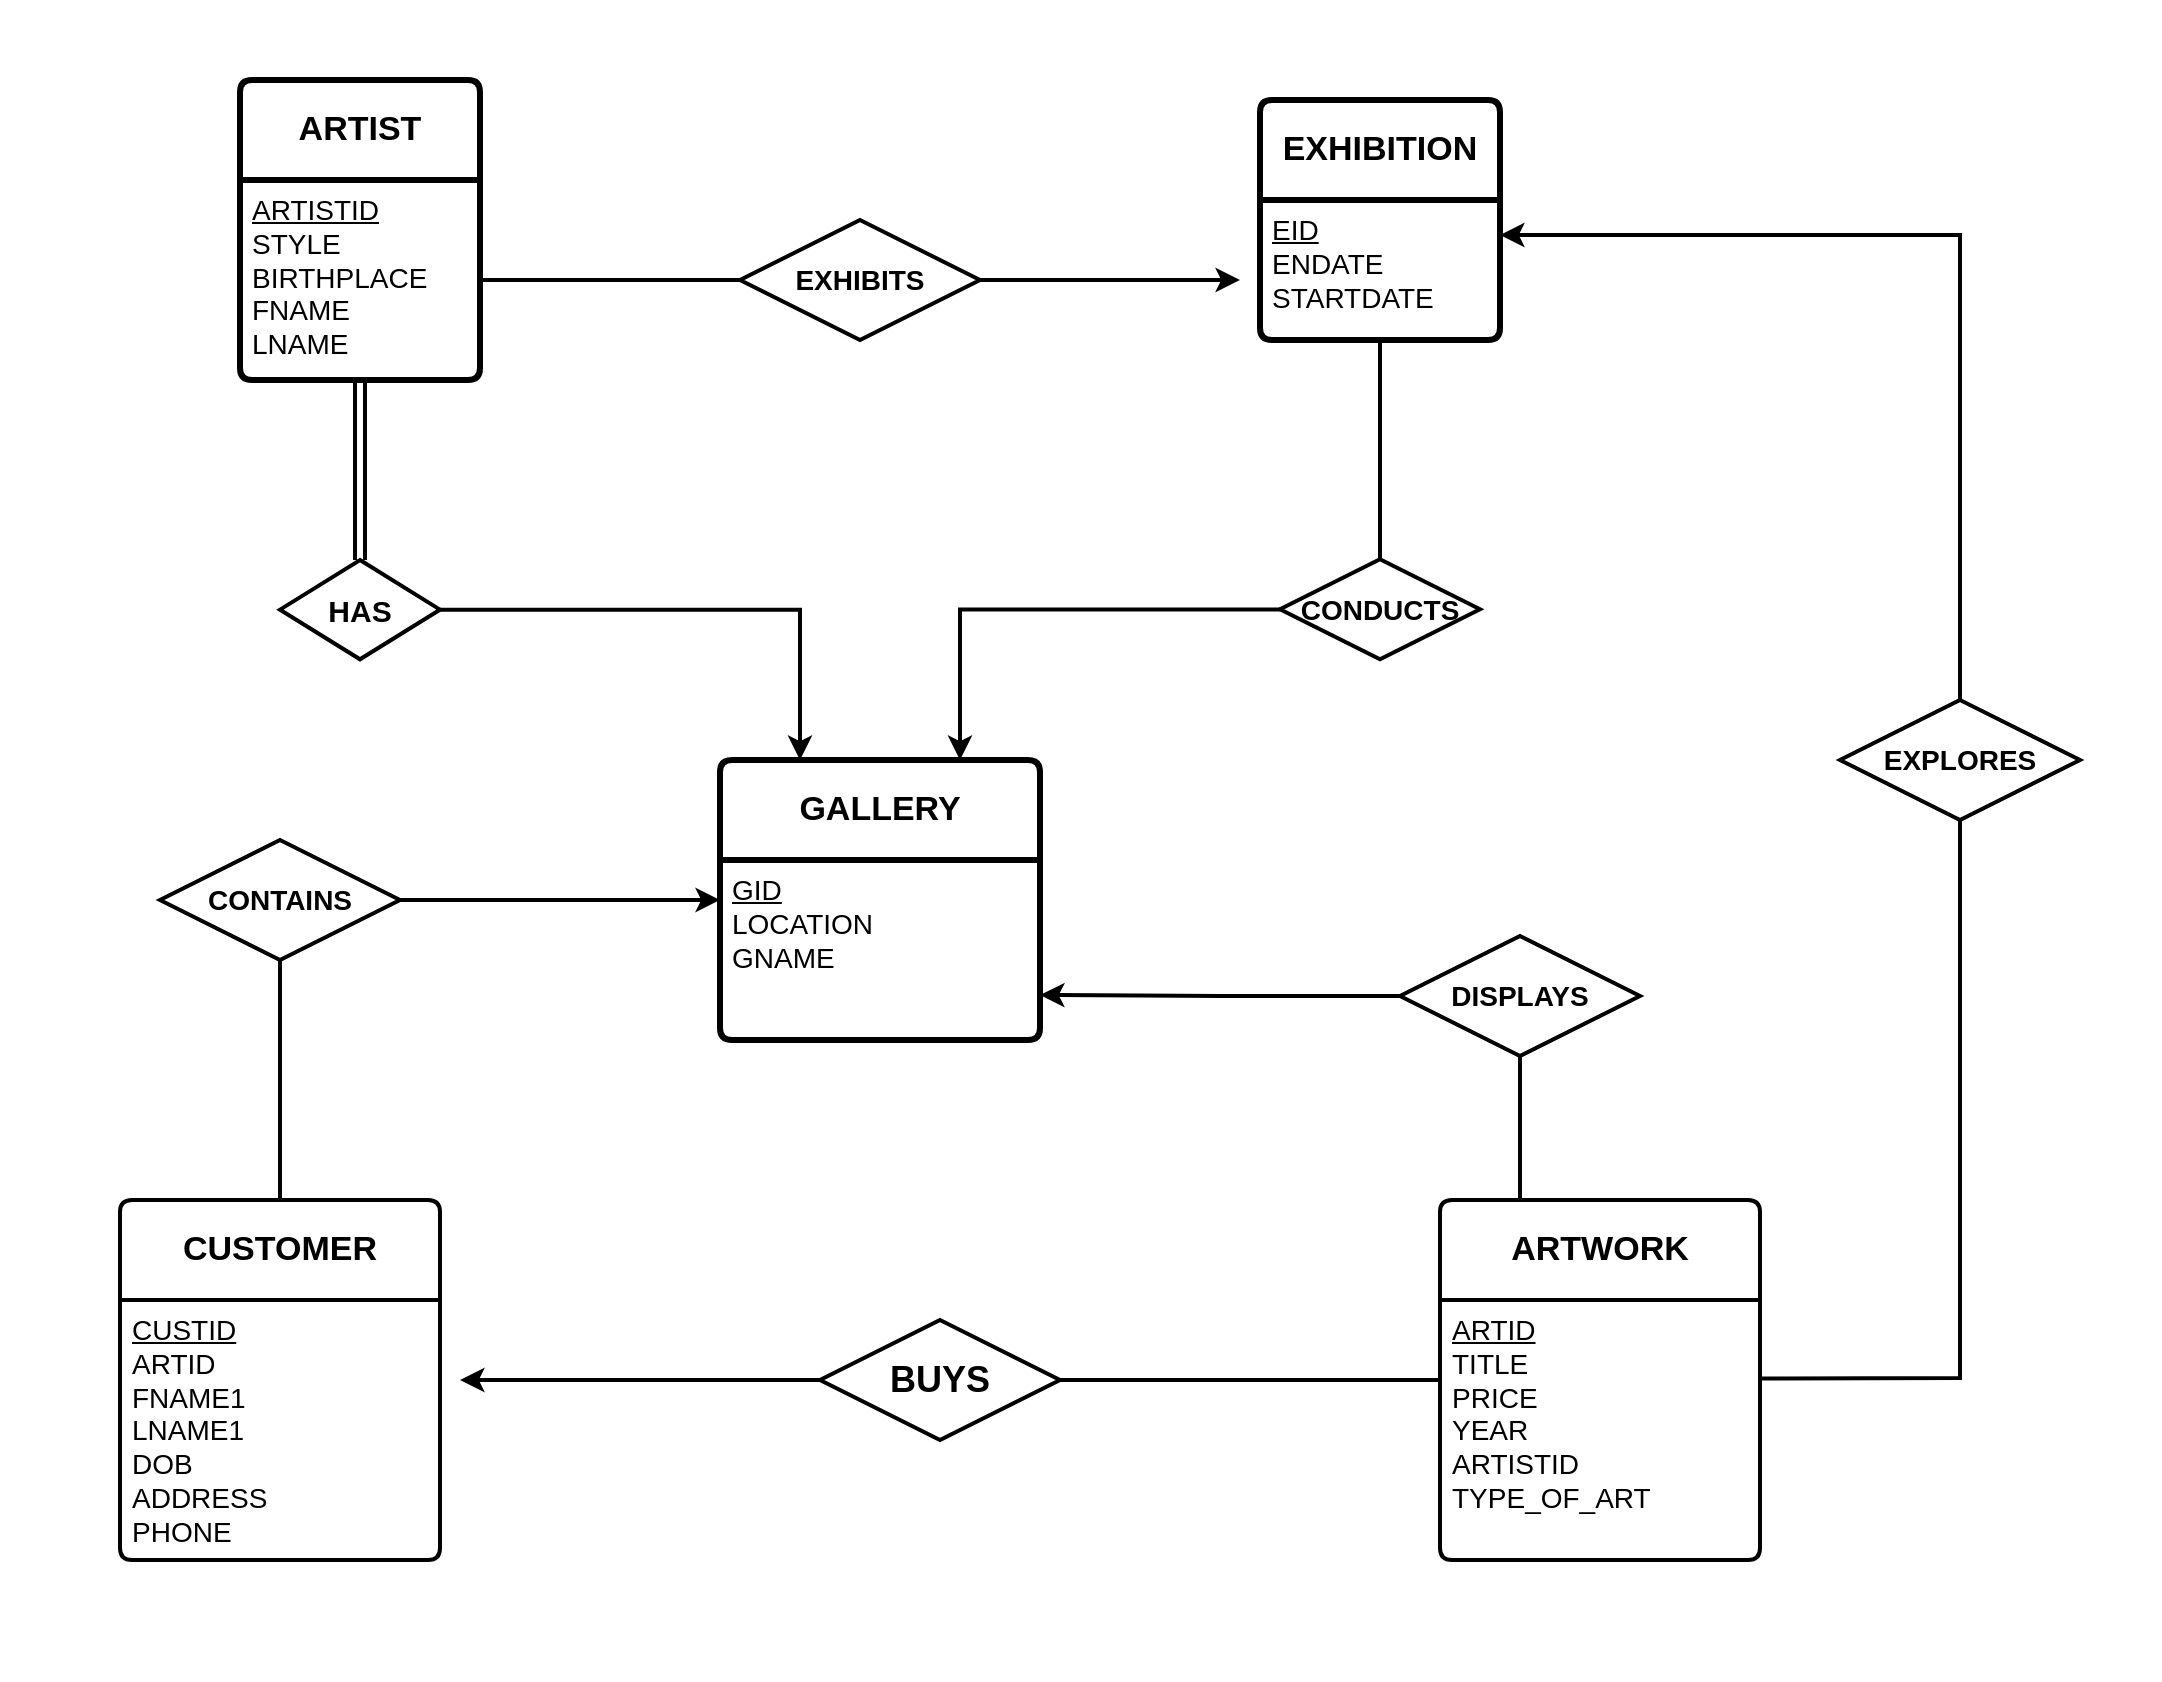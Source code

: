 <mxfile version="24.2.5" type="github">
  <diagram name="Page-1" id="e56a1550-8fbb-45ad-956c-1786394a9013">
    <mxGraphModel dx="1134" dy="657" grid="1" gridSize="10" guides="1" tooltips="1" connect="1" arrows="1" fold="1" page="0" pageScale="1" pageWidth="1100" pageHeight="850" background="#FFFFFF" math="0" shadow="0">
      <root>
        <mxCell id="0" />
        <mxCell id="1" parent="0" />
        <mxCell id="mDnNRbJlArddQkRWeZSY-25" style="edgeStyle=orthogonalEdgeStyle;rounded=0;orthogonalLoop=1;jettySize=auto;html=1;exitX=0.25;exitY=0;exitDx=0;exitDy=0;" parent="1" source="mDnNRbJlArddQkRWeZSY-24" target="mDnNRbJlArddQkRWeZSY-23" edge="1">
          <mxGeometry relative="1" as="geometry" />
        </mxCell>
        <mxCell id="mDnNRbJlArddQkRWeZSY-11" value="&lt;b&gt;&lt;font style=&quot;font-size: 17px;&quot;&gt;ARTIST&lt;/font&gt;&lt;/b&gt;" style="swimlane;childLayout=stackLayout;horizontal=1;startSize=50;horizontalStack=0;rounded=1;fontSize=14;fontStyle=0;strokeWidth=3;resizeParent=0;resizeLast=1;shadow=0;dashed=0;align=center;arcSize=4;whiteSpace=wrap;html=1;" parent="1" vertex="1">
          <mxGeometry x="120" y="40" width="120" height="150" as="geometry" />
        </mxCell>
        <mxCell id="mDnNRbJlArddQkRWeZSY-12" value="&lt;u style=&quot;font-size: 14px;&quot;&gt;&lt;font style=&quot;font-size: 14px;&quot;&gt;ARTISTID&lt;/font&gt;&lt;/u&gt;&lt;div style=&quot;font-size: 14px;&quot;&gt;&lt;font style=&quot;font-size: 14px;&quot;&gt;STYLE&lt;/font&gt;&lt;/div&gt;&lt;div style=&quot;font-size: 14px;&quot;&gt;&lt;font style=&quot;font-size: 14px;&quot;&gt;BIRTHPLACE&lt;/font&gt;&lt;/div&gt;&lt;div style=&quot;font-size: 14px;&quot;&gt;&lt;font style=&quot;font-size: 14px;&quot;&gt;FNAME&lt;/font&gt;&lt;/div&gt;&lt;div style=&quot;font-size: 14px;&quot;&gt;&lt;font style=&quot;font-size: 14px;&quot;&gt;LNAME&lt;/font&gt;&lt;/div&gt;" style="align=left;strokeColor=none;fillColor=none;spacingLeft=4;fontSize=12;verticalAlign=top;resizable=0;rotatable=0;part=1;html=1;" parent="mDnNRbJlArddQkRWeZSY-11" vertex="1">
          <mxGeometry y="50" width="120" height="100" as="geometry" />
        </mxCell>
        <mxCell id="mDnNRbJlArddQkRWeZSY-23" value="&lt;b&gt;&lt;font style=&quot;font-size: 17px;&quot;&gt;EXHIBITION&lt;/font&gt;&lt;/b&gt;" style="swimlane;childLayout=stackLayout;horizontal=1;startSize=50;horizontalStack=0;rounded=1;fontSize=14;fontStyle=0;strokeWidth=3;resizeParent=0;resizeLast=1;shadow=0;dashed=0;align=center;arcSize=4;whiteSpace=wrap;html=1;" parent="1" vertex="1">
          <mxGeometry x="630" y="50" width="120" height="120" as="geometry" />
        </mxCell>
        <mxCell id="mDnNRbJlArddQkRWeZSY-24" value="&lt;span style=&quot;font-size: 14px;&quot;&gt;&lt;u style=&quot;&quot;&gt;&lt;font style=&quot;font-size: 14px;&quot;&gt;EID&lt;/font&gt;&lt;/u&gt;&lt;/span&gt;&lt;div style=&quot;font-size: 14px;&quot;&gt;&lt;font style=&quot;font-size: 14px;&quot;&gt;ENDATE&lt;/font&gt;&lt;/div&gt;&lt;div style=&quot;font-size: 14px;&quot;&gt;&lt;font style=&quot;font-size: 14px;&quot;&gt;STARTDATE&lt;/font&gt;&lt;/div&gt;" style="align=left;strokeColor=none;fillColor=none;spacingLeft=4;fontSize=12;verticalAlign=top;resizable=0;rotatable=0;part=1;html=1;" parent="mDnNRbJlArddQkRWeZSY-23" vertex="1">
          <mxGeometry y="50" width="120" height="70" as="geometry" />
        </mxCell>
        <mxCell id="mDnNRbJlArddQkRWeZSY-28" style="edgeStyle=orthogonalEdgeStyle;rounded=0;orthogonalLoop=1;jettySize=auto;html=1;strokeWidth=2;" parent="1" source="mDnNRbJlArddQkRWeZSY-12" edge="1">
          <mxGeometry relative="1" as="geometry">
            <mxPoint x="620" y="140" as="targetPoint" />
          </mxGeometry>
        </mxCell>
        <mxCell id="mDnNRbJlArddQkRWeZSY-29" value="&lt;font style=&quot;font-size: 14px;&quot;&gt;&lt;b&gt;EXHIBITS&lt;/b&gt;&lt;/font&gt;" style="shape=rhombus;perimeter=rhombusPerimeter;whiteSpace=wrap;html=1;align=center;strokeWidth=2;" parent="1" vertex="1">
          <mxGeometry x="370" y="110" width="120" height="60" as="geometry" />
        </mxCell>
        <mxCell id="mDnNRbJlArddQkRWeZSY-33" value="" style="shape=link;endArrow=classic;startArrow=classic;html=1;rounded=0;exitX=1;exitY=1;exitDx=0;exitDy=0;endWidth=0.476;startWidth=0.476;strokeWidth=2;targetPerimeterSpacing=0;sourcePerimeterSpacing=0;" parent="1" edge="1">
          <mxGeometry width="100" height="100" relative="1" as="geometry">
            <mxPoint x="180" y="190" as="sourcePoint" />
            <mxPoint x="180" y="280" as="targetPoint" />
            <Array as="points" />
          </mxGeometry>
        </mxCell>
        <mxCell id="mDnNRbJlArddQkRWeZSY-45" style="edgeStyle=orthogonalEdgeStyle;rounded=0;orthogonalLoop=1;jettySize=auto;html=1;entryX=0.25;entryY=0;entryDx=0;entryDy=0;strokeWidth=2;" parent="1" source="mDnNRbJlArddQkRWeZSY-35" target="mDnNRbJlArddQkRWeZSY-43" edge="1">
          <mxGeometry relative="1" as="geometry" />
        </mxCell>
        <mxCell id="mDnNRbJlArddQkRWeZSY-35" value="&lt;b&gt;&lt;font style=&quot;font-size: 15px;&quot;&gt;HAS&lt;/font&gt;&lt;/b&gt;" style="shape=rhombus;perimeter=rhombusPerimeter;whiteSpace=wrap;html=1;align=center;rotation=0;strokeWidth=2;" parent="1" vertex="1">
          <mxGeometry x="140" y="280" width="80" height="49.65" as="geometry" />
        </mxCell>
        <mxCell id="mDnNRbJlArddQkRWeZSY-53" style="edgeStyle=orthogonalEdgeStyle;rounded=0;orthogonalLoop=1;jettySize=auto;html=1;entryX=0.75;entryY=0;entryDx=0;entryDy=0;strokeWidth=2;" parent="1" source="mDnNRbJlArddQkRWeZSY-42" target="mDnNRbJlArddQkRWeZSY-43" edge="1">
          <mxGeometry relative="1" as="geometry" />
        </mxCell>
        <mxCell id="mDnNRbJlArddQkRWeZSY-42" value="&lt;b&gt;&lt;font style=&quot;font-size: 14px;&quot;&gt;CONDUCTS&lt;/font&gt;&lt;/b&gt;" style="shape=rhombus;perimeter=rhombusPerimeter;whiteSpace=wrap;html=1;align=center;strokeWidth=2;" parent="1" vertex="1">
          <mxGeometry x="640" y="279.65" width="100" height="50" as="geometry" />
        </mxCell>
        <mxCell id="mDnNRbJlArddQkRWeZSY-43" value="&lt;b&gt;&lt;font style=&quot;font-size: 17px;&quot;&gt;GALLERY&lt;/font&gt;&lt;/b&gt;" style="swimlane;childLayout=stackLayout;horizontal=1;startSize=50;horizontalStack=0;rounded=1;fontSize=14;fontStyle=0;strokeWidth=3;resizeParent=0;resizeLast=1;shadow=0;dashed=0;align=center;arcSize=4;whiteSpace=wrap;html=1;" parent="1" vertex="1">
          <mxGeometry x="360" y="380" width="160" height="140" as="geometry" />
        </mxCell>
        <mxCell id="mDnNRbJlArddQkRWeZSY-44" value="&lt;font style=&quot;font-size: 14px;&quot;&gt;&lt;u&gt;GID&lt;/u&gt;&lt;/font&gt;&lt;div&gt;&lt;font style=&quot;font-size: 14px;&quot;&gt;LOCATION&lt;/font&gt;&lt;/div&gt;&lt;div&gt;&lt;font style=&quot;font-size: 14px;&quot;&gt;GNAME&lt;/font&gt;&lt;/div&gt;" style="align=left;strokeColor=none;fillColor=none;spacingLeft=4;fontSize=12;verticalAlign=top;resizable=0;rotatable=0;part=1;html=1;" parent="mDnNRbJlArddQkRWeZSY-43" vertex="1">
          <mxGeometry y="50" width="160" height="90" as="geometry" />
        </mxCell>
        <mxCell id="mDnNRbJlArddQkRWeZSY-52" value="" style="endArrow=none;html=1;rounded=0;entryX=0.5;entryY=0;entryDx=0;entryDy=0;exitX=0.5;exitY=1;exitDx=0;exitDy=0;strokeWidth=2;" parent="1" source="mDnNRbJlArddQkRWeZSY-24" target="mDnNRbJlArddQkRWeZSY-42" edge="1">
          <mxGeometry relative="1" as="geometry">
            <mxPoint x="550" y="210" as="sourcePoint" />
            <mxPoint x="710" y="210" as="targetPoint" />
            <Array as="points" />
          </mxGeometry>
        </mxCell>
        <mxCell id="mDnNRbJlArddQkRWeZSY-80" style="edgeStyle=orthogonalEdgeStyle;rounded=0;orthogonalLoop=1;jettySize=auto;html=1;entryX=0;entryY=0.5;entryDx=0;entryDy=0;strokeWidth=2;" parent="1" source="mDnNRbJlArddQkRWeZSY-55" target="mDnNRbJlArddQkRWeZSY-43" edge="1">
          <mxGeometry relative="1" as="geometry" />
        </mxCell>
        <mxCell id="mDnNRbJlArddQkRWeZSY-55" value="&lt;font style=&quot;font-size: 14px;&quot;&gt;&lt;b&gt;CONTAINS&lt;/b&gt;&lt;/font&gt;" style="shape=rhombus;perimeter=rhombusPerimeter;whiteSpace=wrap;html=1;align=center;strokeWidth=2;" parent="1" vertex="1">
          <mxGeometry x="80" y="420" width="120" height="60" as="geometry" />
        </mxCell>
        <mxCell id="mDnNRbJlArddQkRWeZSY-57" value="&lt;font style=&quot;font-size: 17px;&quot;&gt;&lt;b&gt;CUSTOMER&lt;/b&gt;&lt;/font&gt;" style="swimlane;childLayout=stackLayout;horizontal=1;startSize=50;horizontalStack=0;rounded=1;fontSize=14;fontStyle=0;strokeWidth=2;resizeParent=0;resizeLast=1;shadow=0;dashed=0;align=center;arcSize=4;whiteSpace=wrap;html=1;" parent="1" vertex="1">
          <mxGeometry x="60" y="600" width="160" height="180" as="geometry" />
        </mxCell>
        <mxCell id="mDnNRbJlArddQkRWeZSY-58" value="&lt;span style=&quot;font-size: 14px;&quot;&gt;&lt;u&gt;CUSTID&lt;/u&gt;&lt;/span&gt;&lt;div&gt;&lt;span style=&quot;font-size: 14px;&quot;&gt;ARTID&lt;/span&gt;&lt;/div&gt;&lt;div&gt;&lt;span style=&quot;font-size: 14px;&quot;&gt;FNAME1&lt;/span&gt;&lt;/div&gt;&lt;div&gt;&lt;span style=&quot;font-size: 14px;&quot;&gt;LNAME1&lt;/span&gt;&lt;/div&gt;&lt;div&gt;&lt;span style=&quot;font-size: 14px;&quot;&gt;DOB&lt;/span&gt;&lt;/div&gt;&lt;div&gt;&lt;span style=&quot;font-size: 14px;&quot;&gt;ADDRESS&lt;/span&gt;&lt;/div&gt;&lt;div&gt;&lt;span style=&quot;font-size: 14px;&quot;&gt;PHONE&lt;/span&gt;&lt;/div&gt;" style="align=left;strokeColor=none;fillColor=none;spacingLeft=4;fontSize=12;verticalAlign=top;resizable=0;rotatable=0;part=1;html=1;" parent="mDnNRbJlArddQkRWeZSY-57" vertex="1">
          <mxGeometry y="50" width="160" height="130" as="geometry" />
        </mxCell>
        <mxCell id="mDnNRbJlArddQkRWeZSY-60" value="&lt;font style=&quot;font-size: 17px;&quot;&gt;&lt;b&gt;ARTWORK&lt;/b&gt;&lt;/font&gt;" style="swimlane;childLayout=stackLayout;horizontal=1;startSize=50;horizontalStack=0;rounded=1;fontSize=14;fontStyle=0;strokeWidth=2;resizeParent=0;resizeLast=1;shadow=0;dashed=0;align=center;arcSize=4;whiteSpace=wrap;html=1;" parent="1" vertex="1">
          <mxGeometry x="720" y="600" width="160" height="180" as="geometry" />
        </mxCell>
        <mxCell id="mDnNRbJlArddQkRWeZSY-61" value="&lt;span style=&quot;font-size: 14px;&quot;&gt;&lt;u&gt;ARTID&lt;/u&gt;&lt;/span&gt;&lt;div&gt;&lt;span style=&quot;font-size: 14px;&quot;&gt;TITLE&lt;/span&gt;&lt;/div&gt;&lt;div&gt;&lt;span style=&quot;font-size: 14px;&quot;&gt;PRICE&lt;/span&gt;&lt;/div&gt;&lt;div&gt;&lt;span style=&quot;font-size: 14px;&quot;&gt;YEAR&lt;/span&gt;&lt;/div&gt;&lt;div&gt;&lt;span style=&quot;font-size: 14px;&quot;&gt;ARTISTID&lt;/span&gt;&lt;/div&gt;&lt;div&gt;&lt;span style=&quot;font-size: 14px;&quot;&gt;TYPE_OF_ART&lt;/span&gt;&lt;/div&gt;" style="align=left;strokeColor=none;fillColor=none;spacingLeft=4;fontSize=12;verticalAlign=top;resizable=0;rotatable=0;part=1;html=1;" parent="mDnNRbJlArddQkRWeZSY-60" vertex="1">
          <mxGeometry y="50" width="160" height="130" as="geometry" />
        </mxCell>
        <mxCell id="NTCgFtcgiDctKmwQnHN7-1" style="edgeStyle=orthogonalEdgeStyle;rounded=0;orthogonalLoop=1;jettySize=auto;html=1;strokeWidth=2;" edge="1" parent="1" source="mDnNRbJlArddQkRWeZSY-63">
          <mxGeometry relative="1" as="geometry">
            <mxPoint x="230" y="690" as="targetPoint" />
          </mxGeometry>
        </mxCell>
        <mxCell id="mDnNRbJlArddQkRWeZSY-63" value="&lt;span style=&quot;font-size: 18px;&quot;&gt;&lt;b&gt;BUYS&lt;/b&gt;&lt;/span&gt;" style="shape=rhombus;perimeter=rhombusPerimeter;whiteSpace=wrap;html=1;align=center;strokeWidth=2;" parent="1" vertex="1">
          <mxGeometry x="410" y="660" width="120" height="60" as="geometry" />
        </mxCell>
        <mxCell id="mDnNRbJlArddQkRWeZSY-68" value="" style="endArrow=none;html=1;rounded=0;exitX=1;exitY=0.5;exitDx=0;exitDy=0;entryX=0;entryY=0.5;entryDx=0;entryDy=0;strokeWidth=2;" parent="1" source="mDnNRbJlArddQkRWeZSY-63" target="mDnNRbJlArddQkRWeZSY-60" edge="1">
          <mxGeometry relative="1" as="geometry">
            <mxPoint x="690" y="690" as="sourcePoint" />
            <mxPoint x="850" y="690" as="targetPoint" />
          </mxGeometry>
        </mxCell>
        <mxCell id="mDnNRbJlArddQkRWeZSY-74" value="" style="endArrow=none;html=1;rounded=0;entryX=0.25;entryY=0;entryDx=0;entryDy=0;strokeWidth=2;exitX=0.5;exitY=1;exitDx=0;exitDy=0;" parent="1" source="mDnNRbJlArddQkRWeZSY-75" target="mDnNRbJlArddQkRWeZSY-60" edge="1">
          <mxGeometry relative="1" as="geometry">
            <mxPoint x="760" y="530" as="sourcePoint" />
            <mxPoint x="860" y="510" as="targetPoint" />
            <Array as="points">
              <mxPoint x="760" y="570" />
            </Array>
          </mxGeometry>
        </mxCell>
        <mxCell id="mDnNRbJlArddQkRWeZSY-77" style="edgeStyle=orthogonalEdgeStyle;rounded=0;orthogonalLoop=1;jettySize=auto;html=1;entryX=1;entryY=0.75;entryDx=0;entryDy=0;strokeWidth=2;" parent="1" source="mDnNRbJlArddQkRWeZSY-75" target="mDnNRbJlArddQkRWeZSY-44" edge="1">
          <mxGeometry relative="1" as="geometry" />
        </mxCell>
        <mxCell id="mDnNRbJlArddQkRWeZSY-75" value="&lt;font style=&quot;font-size: 14px;&quot;&gt;&lt;b&gt;DISPLAYS&lt;/b&gt;&lt;/font&gt;" style="shape=rhombus;perimeter=rhombusPerimeter;whiteSpace=wrap;html=1;align=center;strokeWidth=2;" parent="1" vertex="1">
          <mxGeometry x="700" y="468" width="120" height="60" as="geometry" />
        </mxCell>
        <mxCell id="mDnNRbJlArddQkRWeZSY-78" value="" style="endArrow=none;html=1;rounded=0;entryX=0.5;entryY=0;entryDx=0;entryDy=0;exitX=0.5;exitY=1;exitDx=0;exitDy=0;strokeWidth=2;" parent="1" source="mDnNRbJlArddQkRWeZSY-55" target="mDnNRbJlArddQkRWeZSY-57" edge="1">
          <mxGeometry relative="1" as="geometry">
            <mxPoint x="140" y="530" as="sourcePoint" />
            <mxPoint x="300" y="530" as="targetPoint" />
          </mxGeometry>
        </mxCell>
        <mxCell id="mDnNRbJlArddQkRWeZSY-85" style="edgeStyle=orthogonalEdgeStyle;rounded=0;orthogonalLoop=1;jettySize=auto;html=1;entryX=1;entryY=0.25;entryDx=0;entryDy=0;strokeWidth=2;" parent="1" source="mDnNRbJlArddQkRWeZSY-81" target="mDnNRbJlArddQkRWeZSY-24" edge="1">
          <mxGeometry relative="1" as="geometry">
            <Array as="points">
              <mxPoint x="980" y="118" />
            </Array>
          </mxGeometry>
        </mxCell>
        <mxCell id="mDnNRbJlArddQkRWeZSY-81" value="&lt;span style=&quot;font-size: 14px;&quot;&gt;&lt;b&gt;EXPLORES&lt;/b&gt;&lt;/span&gt;" style="shape=rhombus;perimeter=rhombusPerimeter;whiteSpace=wrap;html=1;align=center;strokeWidth=2;" parent="1" vertex="1">
          <mxGeometry x="920" y="350" width="120" height="60" as="geometry" />
        </mxCell>
        <mxCell id="mDnNRbJlArddQkRWeZSY-84" value="" style="endArrow=none;html=1;rounded=0;entryX=0.5;entryY=1;entryDx=0;entryDy=0;strokeWidth=2;" parent="1" target="mDnNRbJlArddQkRWeZSY-81" edge="1">
          <mxGeometry relative="1" as="geometry">
            <mxPoint x="880" y="689.23" as="sourcePoint" />
            <mxPoint x="1040" y="689.23" as="targetPoint" />
            <Array as="points">
              <mxPoint x="980" y="689" />
            </Array>
          </mxGeometry>
        </mxCell>
        <mxCell id="mDnNRbJlArddQkRWeZSY-101" value="&amp;nbsp;" style="text;html=1;align=center;verticalAlign=middle;resizable=0;points=[];autosize=1;strokeColor=none;fillColor=none;" parent="1" vertex="1">
          <mxGeometry width="30" height="30" as="geometry" />
        </mxCell>
        <mxCell id="mDnNRbJlArddQkRWeZSY-102" value="&amp;nbsp;" style="text;html=1;align=center;verticalAlign=middle;resizable=0;points=[];autosize=1;strokeColor=none;fillColor=none;" parent="1" vertex="1">
          <mxGeometry x="1050" width="30" height="30" as="geometry" />
        </mxCell>
        <mxCell id="mDnNRbJlArddQkRWeZSY-103" value="&amp;nbsp;" style="text;html=1;align=center;verticalAlign=middle;resizable=0;points=[];autosize=1;strokeColor=none;fillColor=none;" parent="1" vertex="1">
          <mxGeometry x="1050" y="810" width="30" height="30" as="geometry" />
        </mxCell>
      </root>
    </mxGraphModel>
  </diagram>
</mxfile>
